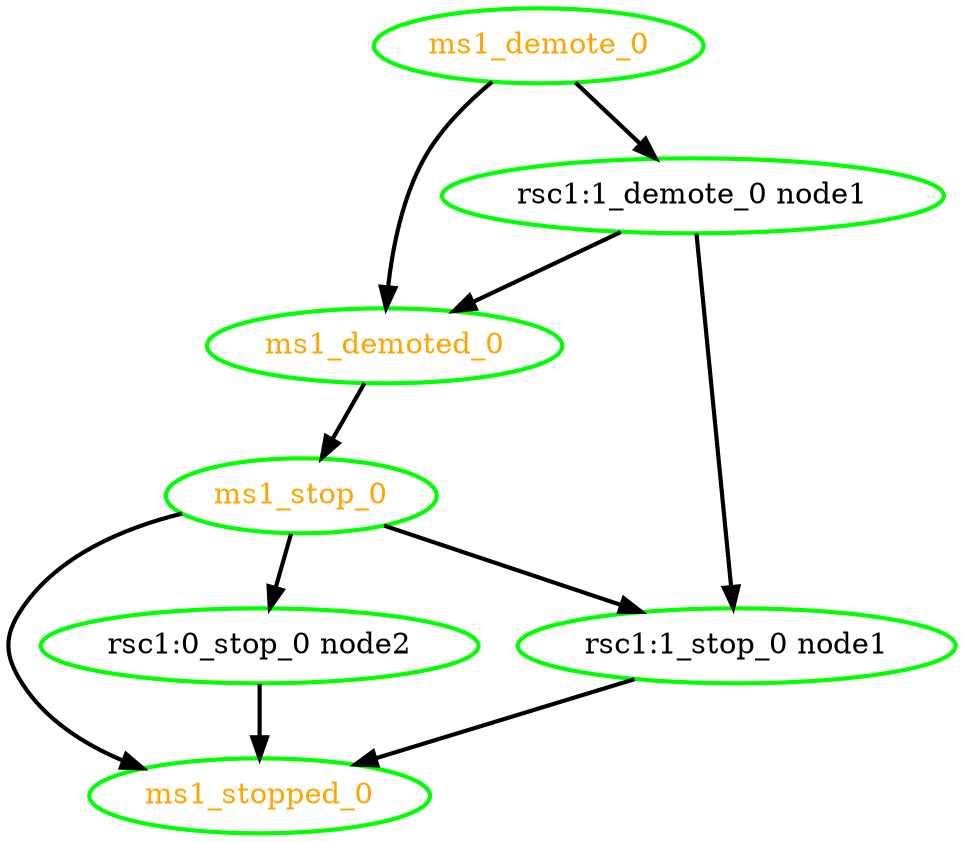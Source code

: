 digraph "g" {
"ms1_demote_0" -> "ms1_demoted_0" [ style = bold]
"ms1_demote_0" -> "rsc1:1_demote_0 node1" [ style = bold]
"ms1_demote_0" [ style=bold color="green" fontcolor="orange" ]
"ms1_demoted_0" -> "ms1_stop_0" [ style = bold]
"ms1_demoted_0" [ style=bold color="green" fontcolor="orange" ]
"ms1_stop_0" -> "ms1_stopped_0" [ style = bold]
"ms1_stop_0" -> "rsc1:0_stop_0 node2" [ style = bold]
"ms1_stop_0" -> "rsc1:1_stop_0 node1" [ style = bold]
"ms1_stop_0" [ style=bold color="green" fontcolor="orange" ]
"ms1_stopped_0" [ style=bold color="green" fontcolor="orange" ]
"rsc1:0_stop_0 node2" -> "ms1_stopped_0" [ style = bold]
"rsc1:0_stop_0 node2" [ style=bold color="green" fontcolor="black" ]
"rsc1:1_demote_0 node1" -> "ms1_demoted_0" [ style = bold]
"rsc1:1_demote_0 node1" -> "rsc1:1_stop_0 node1" [ style = bold]
"rsc1:1_demote_0 node1" [ style=bold color="green" fontcolor="black" ]
"rsc1:1_stop_0 node1" -> "ms1_stopped_0" [ style = bold]
"rsc1:1_stop_0 node1" [ style=bold color="green" fontcolor="black" ]
}
